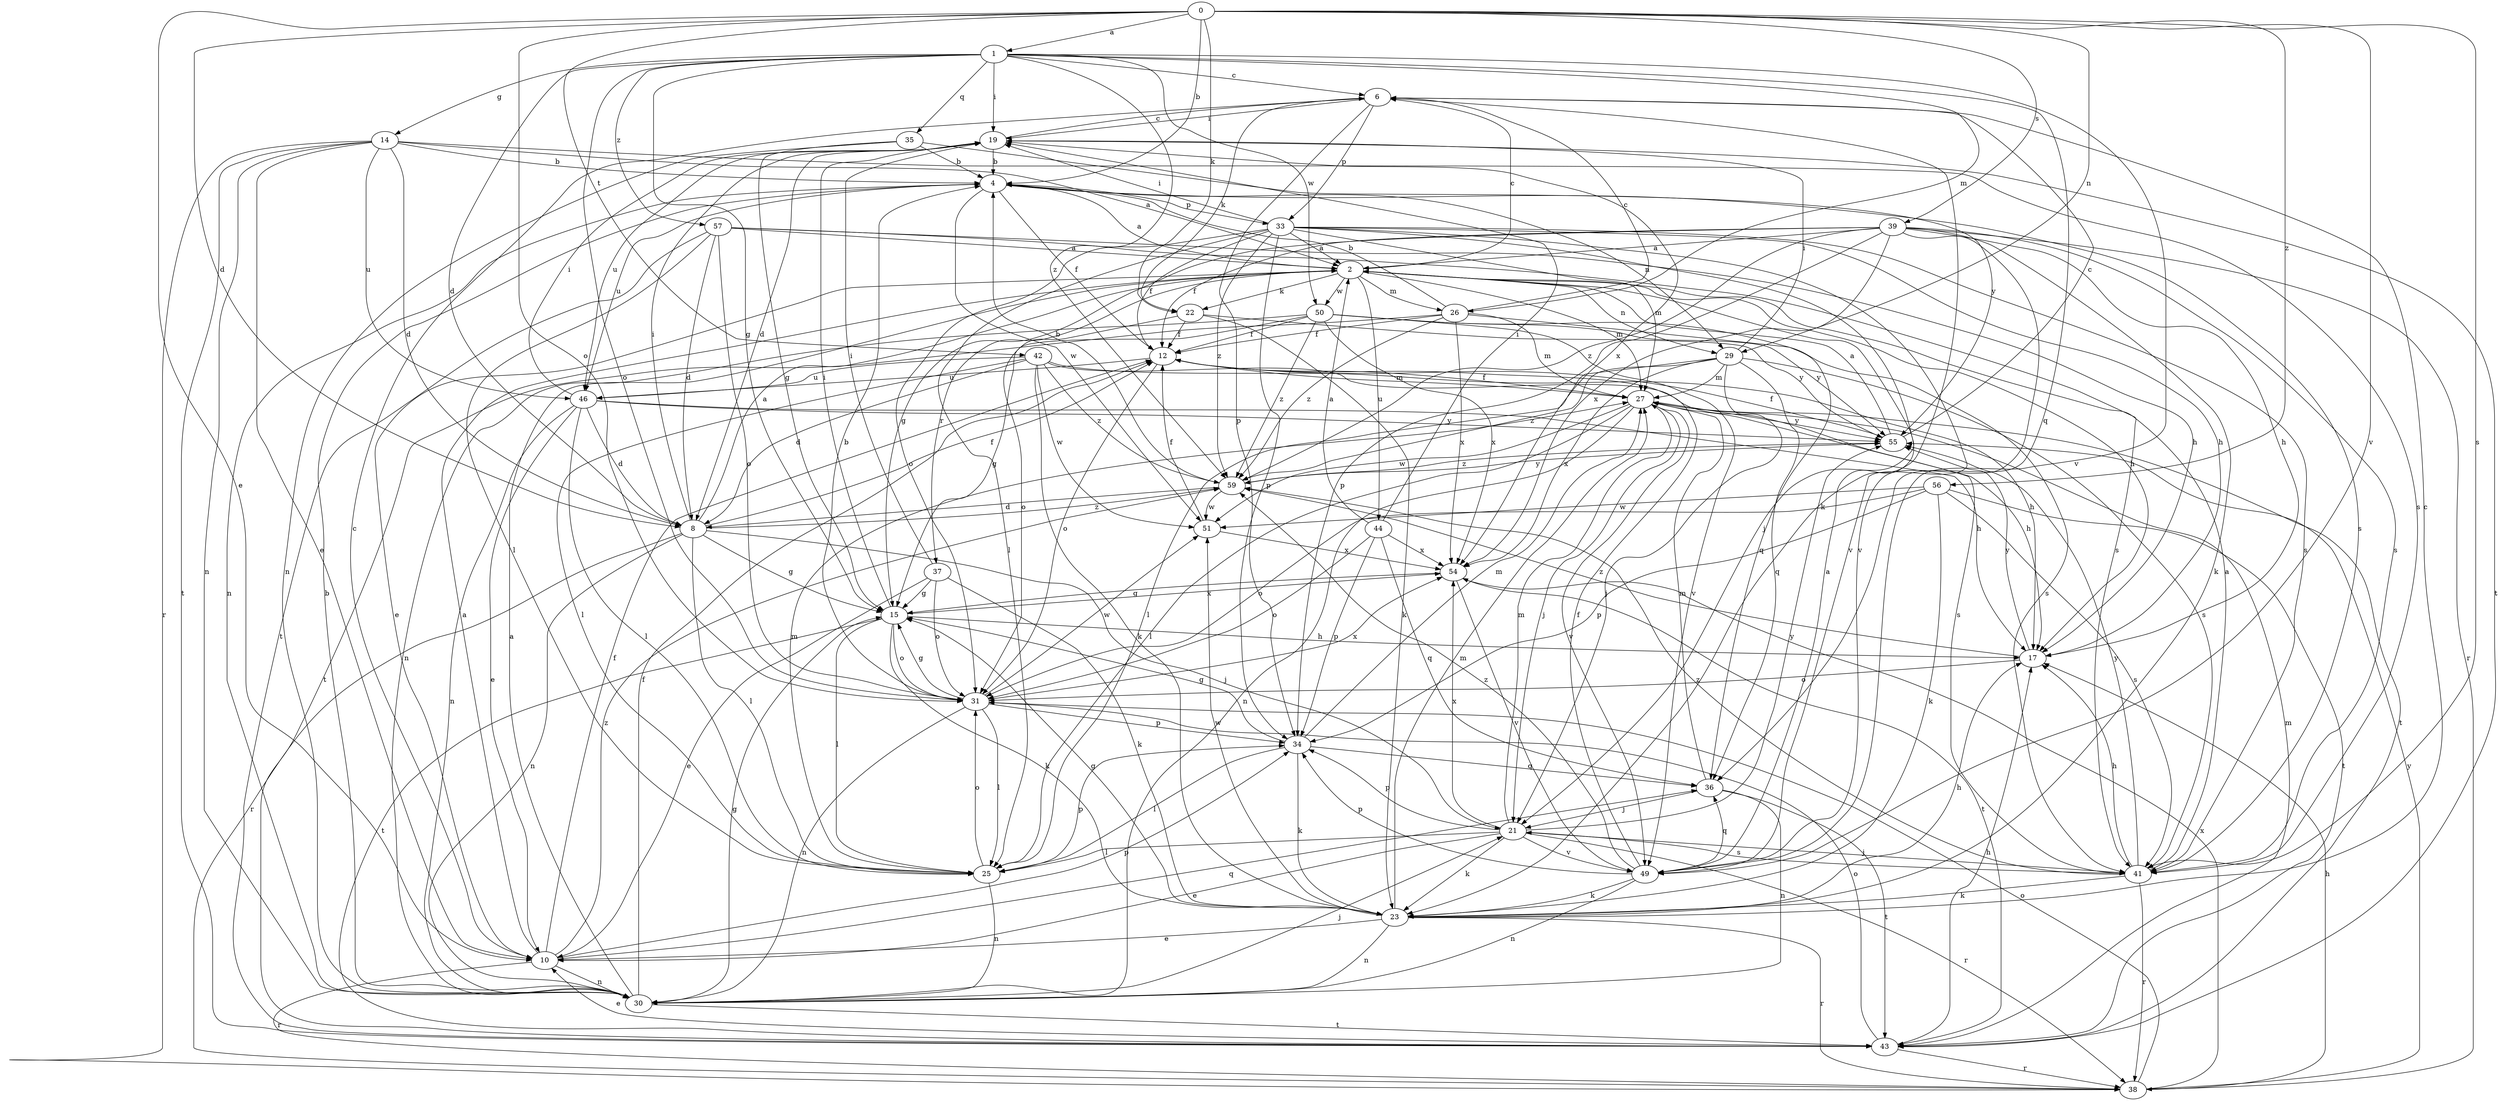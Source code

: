 strict digraph  {
0;
1;
2;
4;
6;
8;
10;
12;
14;
15;
17;
19;
21;
22;
23;
25;
26;
27;
29;
30;
31;
33;
34;
35;
36;
37;
38;
39;
41;
42;
43;
44;
46;
49;
50;
51;
54;
55;
56;
57;
59;
0 -> 1  [label=a];
0 -> 4  [label=b];
0 -> 8  [label=d];
0 -> 10  [label=e];
0 -> 22  [label=k];
0 -> 29  [label=n];
0 -> 31  [label=o];
0 -> 39  [label=s];
0 -> 41  [label=s];
0 -> 42  [label=t];
0 -> 49  [label=v];
0 -> 56  [label=z];
1 -> 6  [label=c];
1 -> 8  [label=d];
1 -> 14  [label=g];
1 -> 15  [label=g];
1 -> 19  [label=i];
1 -> 26  [label=m];
1 -> 31  [label=o];
1 -> 35  [label=q];
1 -> 36  [label=q];
1 -> 49  [label=v];
1 -> 50  [label=w];
1 -> 57  [label=z];
1 -> 59  [label=z];
2 -> 6  [label=c];
2 -> 10  [label=e];
2 -> 17  [label=h];
2 -> 22  [label=k];
2 -> 26  [label=m];
2 -> 27  [label=m];
2 -> 29  [label=n];
2 -> 37  [label=r];
2 -> 44  [label=u];
2 -> 50  [label=w];
4 -> 2  [label=a];
4 -> 12  [label=f];
4 -> 29  [label=n];
4 -> 30  [label=n];
4 -> 33  [label=p];
4 -> 41  [label=s];
4 -> 46  [label=u];
4 -> 51  [label=w];
6 -> 19  [label=i];
6 -> 22  [label=k];
6 -> 23  [label=k];
6 -> 33  [label=p];
6 -> 34  [label=p];
8 -> 2  [label=a];
8 -> 12  [label=f];
8 -> 15  [label=g];
8 -> 19  [label=i];
8 -> 21  [label=j];
8 -> 25  [label=l];
8 -> 30  [label=n];
8 -> 38  [label=r];
8 -> 59  [label=z];
10 -> 2  [label=a];
10 -> 6  [label=c];
10 -> 12  [label=f];
10 -> 30  [label=n];
10 -> 34  [label=p];
10 -> 36  [label=q];
10 -> 38  [label=r];
10 -> 59  [label=z];
12 -> 27  [label=m];
12 -> 31  [label=o];
12 -> 46  [label=u];
14 -> 2  [label=a];
14 -> 4  [label=b];
14 -> 8  [label=d];
14 -> 10  [label=e];
14 -> 30  [label=n];
14 -> 38  [label=r];
14 -> 41  [label=s];
14 -> 43  [label=t];
14 -> 46  [label=u];
15 -> 17  [label=h];
15 -> 19  [label=i];
15 -> 23  [label=k];
15 -> 25  [label=l];
15 -> 31  [label=o];
15 -> 43  [label=t];
15 -> 54  [label=x];
17 -> 31  [label=o];
17 -> 55  [label=y];
17 -> 59  [label=z];
19 -> 4  [label=b];
19 -> 6  [label=c];
19 -> 8  [label=d];
19 -> 43  [label=t];
19 -> 46  [label=u];
19 -> 54  [label=x];
21 -> 10  [label=e];
21 -> 23  [label=k];
21 -> 25  [label=l];
21 -> 27  [label=m];
21 -> 34  [label=p];
21 -> 38  [label=r];
21 -> 41  [label=s];
21 -> 49  [label=v];
21 -> 54  [label=x];
21 -> 55  [label=y];
22 -> 12  [label=f];
22 -> 23  [label=k];
22 -> 31  [label=o];
22 -> 55  [label=y];
23 -> 6  [label=c];
23 -> 10  [label=e];
23 -> 15  [label=g];
23 -> 17  [label=h];
23 -> 27  [label=m];
23 -> 30  [label=n];
23 -> 38  [label=r];
23 -> 51  [label=w];
25 -> 27  [label=m];
25 -> 30  [label=n];
25 -> 31  [label=o];
25 -> 34  [label=p];
26 -> 4  [label=b];
26 -> 6  [label=c];
26 -> 12  [label=f];
26 -> 27  [label=m];
26 -> 36  [label=q];
26 -> 43  [label=t];
26 -> 54  [label=x];
26 -> 59  [label=z];
27 -> 12  [label=f];
27 -> 17  [label=h];
27 -> 21  [label=j];
27 -> 25  [label=l];
27 -> 30  [label=n];
27 -> 43  [label=t];
27 -> 49  [label=v];
27 -> 51  [label=w];
27 -> 55  [label=y];
29 -> 19  [label=i];
29 -> 21  [label=j];
29 -> 25  [label=l];
29 -> 27  [label=m];
29 -> 36  [label=q];
29 -> 41  [label=s];
29 -> 54  [label=x];
29 -> 59  [label=z];
30 -> 2  [label=a];
30 -> 4  [label=b];
30 -> 12  [label=f];
30 -> 15  [label=g];
30 -> 21  [label=j];
30 -> 43  [label=t];
31 -> 4  [label=b];
31 -> 15  [label=g];
31 -> 25  [label=l];
31 -> 30  [label=n];
31 -> 34  [label=p];
31 -> 51  [label=w];
31 -> 54  [label=x];
33 -> 2  [label=a];
33 -> 12  [label=f];
33 -> 17  [label=h];
33 -> 19  [label=i];
33 -> 21  [label=j];
33 -> 25  [label=l];
33 -> 27  [label=m];
33 -> 31  [label=o];
33 -> 34  [label=p];
33 -> 41  [label=s];
33 -> 49  [label=v];
33 -> 59  [label=z];
34 -> 15  [label=g];
34 -> 23  [label=k];
34 -> 25  [label=l];
34 -> 27  [label=m];
34 -> 36  [label=q];
35 -> 4  [label=b];
35 -> 15  [label=g];
35 -> 30  [label=n];
35 -> 55  [label=y];
36 -> 21  [label=j];
36 -> 27  [label=m];
36 -> 30  [label=n];
36 -> 43  [label=t];
37 -> 10  [label=e];
37 -> 15  [label=g];
37 -> 19  [label=i];
37 -> 23  [label=k];
37 -> 31  [label=o];
38 -> 17  [label=h];
38 -> 31  [label=o];
38 -> 54  [label=x];
38 -> 55  [label=y];
39 -> 2  [label=a];
39 -> 12  [label=f];
39 -> 15  [label=g];
39 -> 17  [label=h];
39 -> 23  [label=k];
39 -> 34  [label=p];
39 -> 38  [label=r];
39 -> 41  [label=s];
39 -> 49  [label=v];
39 -> 54  [label=x];
39 -> 59  [label=z];
41 -> 2  [label=a];
41 -> 17  [label=h];
41 -> 21  [label=j];
41 -> 23  [label=k];
41 -> 38  [label=r];
41 -> 55  [label=y];
41 -> 59  [label=z];
42 -> 8  [label=d];
42 -> 17  [label=h];
42 -> 23  [label=k];
42 -> 25  [label=l];
42 -> 41  [label=s];
42 -> 46  [label=u];
42 -> 51  [label=w];
42 -> 59  [label=z];
43 -> 10  [label=e];
43 -> 17  [label=h];
43 -> 27  [label=m];
43 -> 31  [label=o];
43 -> 38  [label=r];
44 -> 2  [label=a];
44 -> 19  [label=i];
44 -> 31  [label=o];
44 -> 34  [label=p];
44 -> 36  [label=q];
44 -> 54  [label=x];
46 -> 8  [label=d];
46 -> 10  [label=e];
46 -> 17  [label=h];
46 -> 19  [label=i];
46 -> 25  [label=l];
46 -> 30  [label=n];
46 -> 55  [label=y];
49 -> 2  [label=a];
49 -> 12  [label=f];
49 -> 23  [label=k];
49 -> 30  [label=n];
49 -> 34  [label=p];
49 -> 36  [label=q];
49 -> 59  [label=z];
50 -> 12  [label=f];
50 -> 15  [label=g];
50 -> 30  [label=n];
50 -> 41  [label=s];
50 -> 49  [label=v];
50 -> 54  [label=x];
50 -> 55  [label=y];
50 -> 59  [label=z];
51 -> 12  [label=f];
51 -> 54  [label=x];
54 -> 15  [label=g];
54 -> 43  [label=t];
54 -> 49  [label=v];
55 -> 2  [label=a];
55 -> 6  [label=c];
55 -> 12  [label=f];
55 -> 59  [label=z];
56 -> 23  [label=k];
56 -> 31  [label=o];
56 -> 34  [label=p];
56 -> 41  [label=s];
56 -> 43  [label=t];
56 -> 51  [label=w];
57 -> 2  [label=a];
57 -> 8  [label=d];
57 -> 17  [label=h];
57 -> 25  [label=l];
57 -> 31  [label=o];
57 -> 41  [label=s];
57 -> 43  [label=t];
59 -> 4  [label=b];
59 -> 8  [label=d];
59 -> 51  [label=w];
59 -> 55  [label=y];
}
